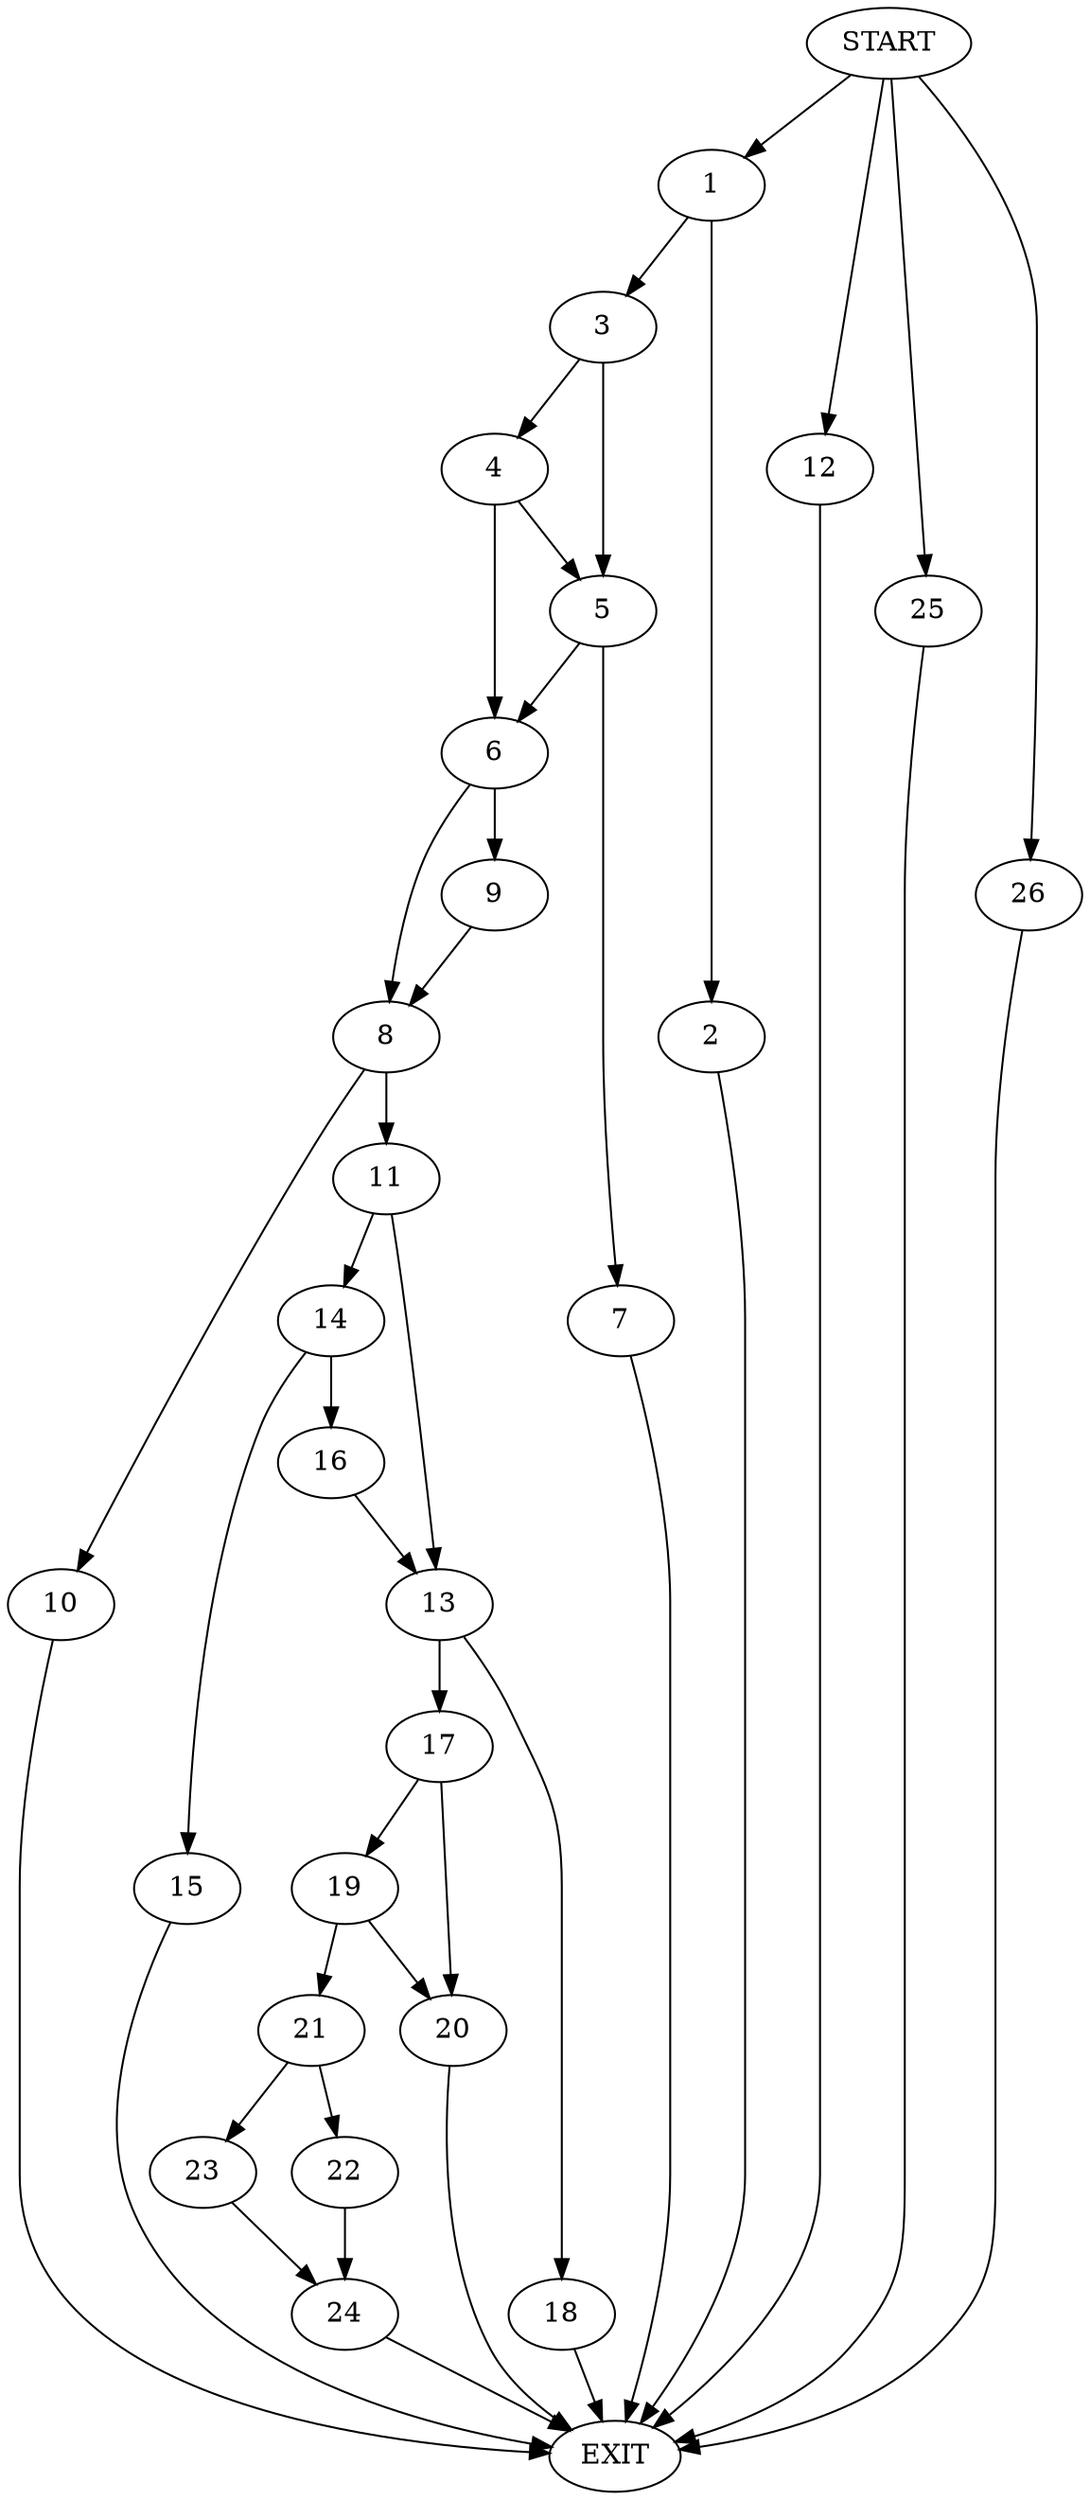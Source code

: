 digraph {
0 [label="START"]
27 [label="EXIT"]
0 -> 1
1 -> 2
1 -> 3
2 -> 27
3 -> 4
3 -> 5
4 -> 6
4 -> 5
5 -> 7
5 -> 6
6 -> 8
6 -> 9
7 -> 27
9 -> 8
8 -> 10
8 -> 11
0 -> 12
12 -> 27
10 -> 27
11 -> 13
11 -> 14
14 -> 15
14 -> 16
13 -> 17
13 -> 18
16 -> 13
15 -> 27
17 -> 19
17 -> 20
18 -> 27
19 -> 21
19 -> 20
20 -> 27
21 -> 22
21 -> 23
22 -> 24
23 -> 24
0 -> 25
25 -> 27
0 -> 26
26 -> 27
24 -> 27
}
